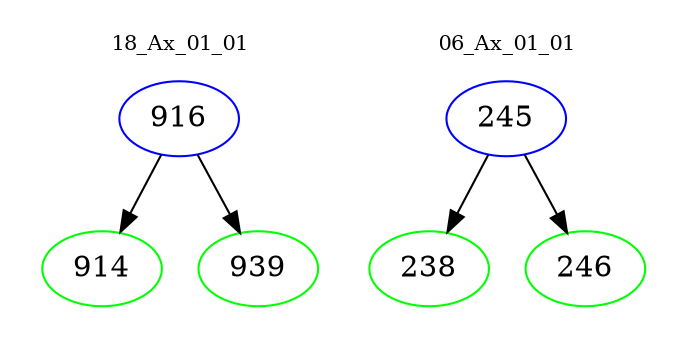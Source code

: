 digraph{
subgraph cluster_0 {
color = white
label = "18_Ax_01_01";
fontsize=10;
T0_916 [label="916", color="blue"]
T0_916 -> T0_914 [color="black"]
T0_914 [label="914", color="green"]
T0_916 -> T0_939 [color="black"]
T0_939 [label="939", color="green"]
}
subgraph cluster_1 {
color = white
label = "06_Ax_01_01";
fontsize=10;
T1_245 [label="245", color="blue"]
T1_245 -> T1_238 [color="black"]
T1_238 [label="238", color="green"]
T1_245 -> T1_246 [color="black"]
T1_246 [label="246", color="green"]
}
}
